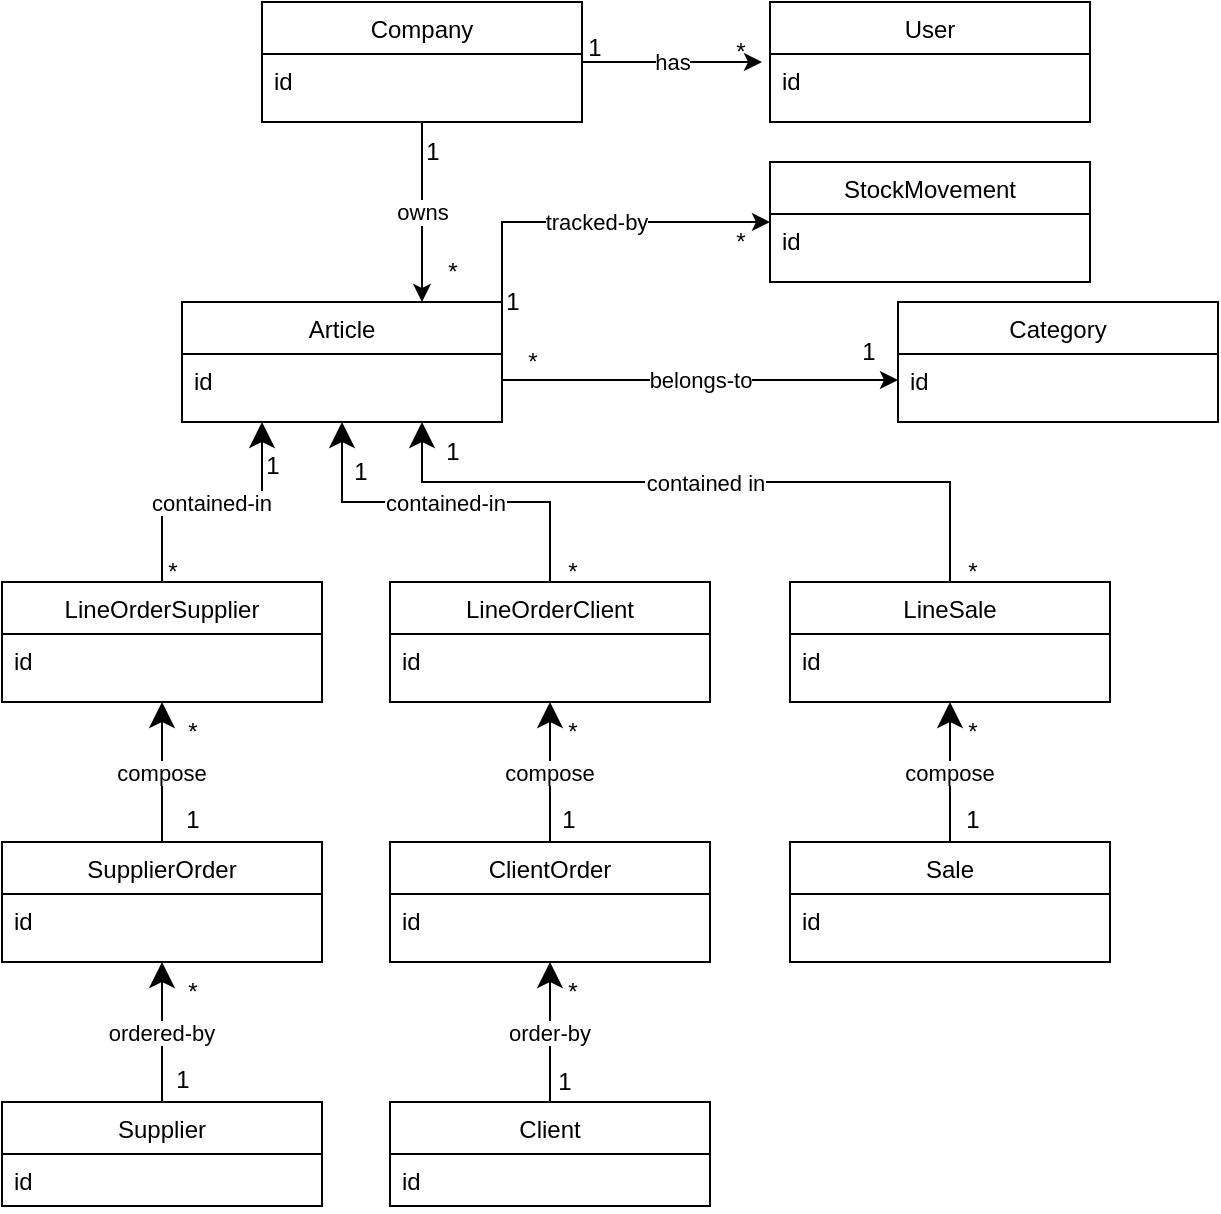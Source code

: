 <mxfile version="22.1.18" type="device">
  <diagram id="C5RBs43oDa-KdzZeNtuy" name="Page-1">
    <mxGraphModel dx="1026" dy="719" grid="1" gridSize="10" guides="1" tooltips="1" connect="1" arrows="1" fold="1" page="1" pageScale="1" pageWidth="827" pageHeight="1169" math="0" shadow="0">
      <root>
        <mxCell id="WIyWlLk6GJQsqaUBKTNV-0" />
        <mxCell id="WIyWlLk6GJQsqaUBKTNV-1" parent="WIyWlLk6GJQsqaUBKTNV-0" />
        <mxCell id="TFZCUqQbVnxBgaZMZ7cC-54" value="belongs-to" style="edgeStyle=orthogonalEdgeStyle;rounded=0;orthogonalLoop=1;jettySize=auto;html=1;entryX=0;entryY=0.5;entryDx=0;entryDy=0;" edge="1" parent="WIyWlLk6GJQsqaUBKTNV-1" source="zkfFHV4jXpPFQw0GAbJ--0" target="zkfFHV4jXpPFQw0GAbJ--19">
          <mxGeometry relative="1" as="geometry">
            <Array as="points">
              <mxPoint x="390" y="269" />
              <mxPoint x="390" y="269" />
            </Array>
          </mxGeometry>
        </mxCell>
        <mxCell id="zkfFHV4jXpPFQw0GAbJ--0" value="Article" style="swimlane;fontStyle=0;align=center;verticalAlign=top;childLayout=stackLayout;horizontal=1;startSize=26;horizontalStack=0;resizeParent=1;resizeLast=0;collapsible=1;marginBottom=0;rounded=0;shadow=0;strokeWidth=1;" parent="WIyWlLk6GJQsqaUBKTNV-1" vertex="1">
          <mxGeometry x="180" y="230" width="160" height="60" as="geometry">
            <mxRectangle x="230" y="140" width="160" height="26" as="alternateBounds" />
          </mxGeometry>
        </mxCell>
        <mxCell id="zkfFHV4jXpPFQw0GAbJ--8" value="id" style="text;align=left;verticalAlign=top;spacingLeft=4;spacingRight=4;overflow=hidden;rotatable=0;points=[[0,0.5],[1,0.5]];portConstraint=eastwest;rounded=0;shadow=0;html=0;" parent="zkfFHV4jXpPFQw0GAbJ--0" vertex="1">
          <mxGeometry y="26" width="160" height="26" as="geometry" />
        </mxCell>
        <mxCell id="zkfFHV4jXpPFQw0GAbJ--6" value="LineOrderClient" style="swimlane;fontStyle=0;align=center;verticalAlign=top;childLayout=stackLayout;horizontal=1;startSize=26;horizontalStack=0;resizeParent=1;resizeLast=0;collapsible=1;marginBottom=0;rounded=0;shadow=0;strokeWidth=1;" parent="WIyWlLk6GJQsqaUBKTNV-1" vertex="1">
          <mxGeometry x="284" y="370" width="160" height="60" as="geometry">
            <mxRectangle x="130" y="380" width="160" height="26" as="alternateBounds" />
          </mxGeometry>
        </mxCell>
        <mxCell id="zkfFHV4jXpPFQw0GAbJ--7" value="id" style="text;align=left;verticalAlign=top;spacingLeft=4;spacingRight=4;overflow=hidden;rotatable=0;points=[[0,0.5],[1,0.5]];portConstraint=eastwest;" parent="zkfFHV4jXpPFQw0GAbJ--6" vertex="1">
          <mxGeometry y="26" width="160" height="26" as="geometry" />
        </mxCell>
        <mxCell id="zkfFHV4jXpPFQw0GAbJ--12" value="contained-in" style="endArrow=classic;endSize=10;endFill=1;shadow=0;strokeWidth=1;rounded=0;edgeStyle=elbowEdgeStyle;elbow=vertical;" parent="WIyWlLk6GJQsqaUBKTNV-1" source="zkfFHV4jXpPFQw0GAbJ--6" target="zkfFHV4jXpPFQw0GAbJ--0" edge="1">
          <mxGeometry width="160" relative="1" as="geometry">
            <mxPoint x="230" y="313" as="sourcePoint" />
            <mxPoint x="230" y="313" as="targetPoint" />
          </mxGeometry>
        </mxCell>
        <mxCell id="zkfFHV4jXpPFQw0GAbJ--17" value="Category" style="swimlane;fontStyle=0;align=center;verticalAlign=top;childLayout=stackLayout;horizontal=1;startSize=26;horizontalStack=0;resizeParent=1;resizeLast=0;collapsible=1;marginBottom=0;rounded=0;shadow=0;strokeWidth=1;" parent="WIyWlLk6GJQsqaUBKTNV-1" vertex="1">
          <mxGeometry x="538" y="230" width="160" height="60" as="geometry">
            <mxRectangle x="550" y="140" width="160" height="26" as="alternateBounds" />
          </mxGeometry>
        </mxCell>
        <mxCell id="zkfFHV4jXpPFQw0GAbJ--19" value="id" style="text;align=left;verticalAlign=top;spacingLeft=4;spacingRight=4;overflow=hidden;rotatable=0;points=[[0,0.5],[1,0.5]];portConstraint=eastwest;rounded=0;shadow=0;html=0;" parent="zkfFHV4jXpPFQw0GAbJ--17" vertex="1">
          <mxGeometry y="26" width="160" height="26" as="geometry" />
        </mxCell>
        <mxCell id="TFZCUqQbVnxBgaZMZ7cC-2" value="ClientOrder" style="swimlane;fontStyle=0;align=center;verticalAlign=top;childLayout=stackLayout;horizontal=1;startSize=26;horizontalStack=0;resizeParent=1;resizeLast=0;collapsible=1;marginBottom=0;rounded=0;shadow=0;strokeWidth=1;" vertex="1" parent="WIyWlLk6GJQsqaUBKTNV-1">
          <mxGeometry x="284" y="500" width="160" height="60" as="geometry">
            <mxRectangle x="130" y="380" width="160" height="26" as="alternateBounds" />
          </mxGeometry>
        </mxCell>
        <mxCell id="TFZCUqQbVnxBgaZMZ7cC-3" value="id" style="text;align=left;verticalAlign=top;spacingLeft=4;spacingRight=4;overflow=hidden;rotatable=0;points=[[0,0.5],[1,0.5]];portConstraint=eastwest;" vertex="1" parent="TFZCUqQbVnxBgaZMZ7cC-2">
          <mxGeometry y="26" width="160" height="26" as="geometry" />
        </mxCell>
        <mxCell id="TFZCUqQbVnxBgaZMZ7cC-4" value="compose" style="endArrow=classic;endSize=10;endFill=1;shadow=0;strokeWidth=1;rounded=0;edgeStyle=elbowEdgeStyle;elbow=vertical;" edge="1" parent="WIyWlLk6GJQsqaUBKTNV-1" source="TFZCUqQbVnxBgaZMZ7cC-2">
          <mxGeometry width="160" relative="1" as="geometry">
            <mxPoint x="230" y="443" as="sourcePoint" />
            <mxPoint x="364" y="430" as="targetPoint" />
          </mxGeometry>
        </mxCell>
        <mxCell id="TFZCUqQbVnxBgaZMZ7cC-5" value="Client" style="swimlane;fontStyle=0;align=center;verticalAlign=top;childLayout=stackLayout;horizontal=1;startSize=26;horizontalStack=0;resizeParent=1;resizeLast=0;collapsible=1;marginBottom=0;rounded=0;shadow=0;strokeWidth=1;" vertex="1" parent="WIyWlLk6GJQsqaUBKTNV-1">
          <mxGeometry x="284" y="630" width="160" height="52" as="geometry">
            <mxRectangle x="130" y="380" width="160" height="26" as="alternateBounds" />
          </mxGeometry>
        </mxCell>
        <mxCell id="TFZCUqQbVnxBgaZMZ7cC-6" value="id" style="text;align=left;verticalAlign=top;spacingLeft=4;spacingRight=4;overflow=hidden;rotatable=0;points=[[0,0.5],[1,0.5]];portConstraint=eastwest;" vertex="1" parent="TFZCUqQbVnxBgaZMZ7cC-5">
          <mxGeometry y="26" width="160" height="26" as="geometry" />
        </mxCell>
        <mxCell id="TFZCUqQbVnxBgaZMZ7cC-7" value="order-by" style="endArrow=classic;endSize=10;endFill=1;shadow=0;strokeWidth=1;rounded=0;edgeStyle=elbowEdgeStyle;elbow=vertical;" edge="1" parent="WIyWlLk6GJQsqaUBKTNV-1" source="TFZCUqQbVnxBgaZMZ7cC-5">
          <mxGeometry width="160" relative="1" as="geometry">
            <mxPoint x="230" y="573" as="sourcePoint" />
            <mxPoint x="364" y="560" as="targetPoint" />
          </mxGeometry>
        </mxCell>
        <mxCell id="TFZCUqQbVnxBgaZMZ7cC-8" value="LineOrderSupplier" style="swimlane;fontStyle=0;align=center;verticalAlign=top;childLayout=stackLayout;horizontal=1;startSize=26;horizontalStack=0;resizeParent=1;resizeLast=0;collapsible=1;marginBottom=0;rounded=0;shadow=0;strokeWidth=1;" vertex="1" parent="WIyWlLk6GJQsqaUBKTNV-1">
          <mxGeometry x="90" y="370" width="160" height="60" as="geometry">
            <mxRectangle x="130" y="380" width="160" height="26" as="alternateBounds" />
          </mxGeometry>
        </mxCell>
        <mxCell id="TFZCUqQbVnxBgaZMZ7cC-9" value="id" style="text;align=left;verticalAlign=top;spacingLeft=4;spacingRight=4;overflow=hidden;rotatable=0;points=[[0,0.5],[1,0.5]];portConstraint=eastwest;" vertex="1" parent="TFZCUqQbVnxBgaZMZ7cC-8">
          <mxGeometry y="26" width="160" height="26" as="geometry" />
        </mxCell>
        <mxCell id="TFZCUqQbVnxBgaZMZ7cC-10" value="contained-in" style="endArrow=classic;endSize=10;endFill=1;shadow=0;strokeWidth=1;rounded=0;edgeStyle=elbowEdgeStyle;elbow=vertical;entryX=0.25;entryY=1;entryDx=0;entryDy=0;" edge="1" parent="WIyWlLk6GJQsqaUBKTNV-1" source="TFZCUqQbVnxBgaZMZ7cC-8" target="zkfFHV4jXpPFQw0GAbJ--0">
          <mxGeometry width="160" relative="1" as="geometry">
            <mxPoint x="36" y="313" as="sourcePoint" />
            <mxPoint x="170" y="300" as="targetPoint" />
          </mxGeometry>
        </mxCell>
        <mxCell id="TFZCUqQbVnxBgaZMZ7cC-11" value="SupplierOrder" style="swimlane;fontStyle=0;align=center;verticalAlign=top;childLayout=stackLayout;horizontal=1;startSize=26;horizontalStack=0;resizeParent=1;resizeLast=0;collapsible=1;marginBottom=0;rounded=0;shadow=0;strokeWidth=1;" vertex="1" parent="WIyWlLk6GJQsqaUBKTNV-1">
          <mxGeometry x="90" y="500" width="160" height="60" as="geometry">
            <mxRectangle x="130" y="380" width="160" height="26" as="alternateBounds" />
          </mxGeometry>
        </mxCell>
        <mxCell id="TFZCUqQbVnxBgaZMZ7cC-12" value="id" style="text;align=left;verticalAlign=top;spacingLeft=4;spacingRight=4;overflow=hidden;rotatable=0;points=[[0,0.5],[1,0.5]];portConstraint=eastwest;" vertex="1" parent="TFZCUqQbVnxBgaZMZ7cC-11">
          <mxGeometry y="26" width="160" height="26" as="geometry" />
        </mxCell>
        <mxCell id="TFZCUqQbVnxBgaZMZ7cC-13" value="compose" style="endArrow=classic;endSize=10;endFill=1;shadow=0;strokeWidth=1;rounded=0;edgeStyle=elbowEdgeStyle;elbow=vertical;" edge="1" parent="WIyWlLk6GJQsqaUBKTNV-1" source="TFZCUqQbVnxBgaZMZ7cC-11">
          <mxGeometry width="160" relative="1" as="geometry">
            <mxPoint x="36" y="443" as="sourcePoint" />
            <mxPoint x="170" y="430" as="targetPoint" />
          </mxGeometry>
        </mxCell>
        <mxCell id="TFZCUqQbVnxBgaZMZ7cC-14" value="Supplier" style="swimlane;fontStyle=0;align=center;verticalAlign=top;childLayout=stackLayout;horizontal=1;startSize=26;horizontalStack=0;resizeParent=1;resizeLast=0;collapsible=1;marginBottom=0;rounded=0;shadow=0;strokeWidth=1;" vertex="1" parent="WIyWlLk6GJQsqaUBKTNV-1">
          <mxGeometry x="90" y="630" width="160" height="52" as="geometry">
            <mxRectangle x="130" y="380" width="160" height="26" as="alternateBounds" />
          </mxGeometry>
        </mxCell>
        <mxCell id="TFZCUqQbVnxBgaZMZ7cC-15" value="id" style="text;align=left;verticalAlign=top;spacingLeft=4;spacingRight=4;overflow=hidden;rotatable=0;points=[[0,0.5],[1,0.5]];portConstraint=eastwest;" vertex="1" parent="TFZCUqQbVnxBgaZMZ7cC-14">
          <mxGeometry y="26" width="160" height="26" as="geometry" />
        </mxCell>
        <mxCell id="TFZCUqQbVnxBgaZMZ7cC-16" value="ordered-by" style="endArrow=classic;endSize=10;endFill=1;shadow=0;strokeWidth=1;rounded=0;edgeStyle=elbowEdgeStyle;elbow=vertical;" edge="1" parent="WIyWlLk6GJQsqaUBKTNV-1" source="TFZCUqQbVnxBgaZMZ7cC-14">
          <mxGeometry width="160" relative="1" as="geometry">
            <mxPoint x="36" y="573" as="sourcePoint" />
            <mxPoint x="170" y="560" as="targetPoint" />
          </mxGeometry>
        </mxCell>
        <mxCell id="TFZCUqQbVnxBgaZMZ7cC-43" value="LineSale" style="swimlane;fontStyle=0;align=center;verticalAlign=top;childLayout=stackLayout;horizontal=1;startSize=26;horizontalStack=0;resizeParent=1;resizeLast=0;collapsible=1;marginBottom=0;rounded=0;shadow=0;strokeWidth=1;" vertex="1" parent="WIyWlLk6GJQsqaUBKTNV-1">
          <mxGeometry x="484" y="370" width="160" height="60" as="geometry">
            <mxRectangle x="130" y="380" width="160" height="26" as="alternateBounds" />
          </mxGeometry>
        </mxCell>
        <mxCell id="TFZCUqQbVnxBgaZMZ7cC-44" value="id" style="text;align=left;verticalAlign=top;spacingLeft=4;spacingRight=4;overflow=hidden;rotatable=0;points=[[0,0.5],[1,0.5]];portConstraint=eastwest;" vertex="1" parent="TFZCUqQbVnxBgaZMZ7cC-43">
          <mxGeometry y="26" width="160" height="26" as="geometry" />
        </mxCell>
        <mxCell id="TFZCUqQbVnxBgaZMZ7cC-45" value="contained in" style="endArrow=classic;endSize=10;endFill=1;shadow=0;strokeWidth=1;rounded=0;edgeStyle=elbowEdgeStyle;elbow=vertical;entryX=0.75;entryY=1;entryDx=0;entryDy=0;" edge="1" parent="WIyWlLk6GJQsqaUBKTNV-1" source="TFZCUqQbVnxBgaZMZ7cC-43" target="zkfFHV4jXpPFQw0GAbJ--0">
          <mxGeometry width="160" relative="1" as="geometry">
            <mxPoint x="430" y="313" as="sourcePoint" />
            <mxPoint x="460" y="290" as="targetPoint" />
            <Array as="points">
              <mxPoint x="430" y="320" />
            </Array>
          </mxGeometry>
        </mxCell>
        <mxCell id="TFZCUqQbVnxBgaZMZ7cC-47" value="Sale" style="swimlane;fontStyle=0;align=center;verticalAlign=top;childLayout=stackLayout;horizontal=1;startSize=26;horizontalStack=0;resizeParent=1;resizeLast=0;collapsible=1;marginBottom=0;rounded=0;shadow=0;strokeWidth=1;" vertex="1" parent="WIyWlLk6GJQsqaUBKTNV-1">
          <mxGeometry x="484" y="500" width="160" height="60" as="geometry">
            <mxRectangle x="130" y="380" width="160" height="26" as="alternateBounds" />
          </mxGeometry>
        </mxCell>
        <mxCell id="TFZCUqQbVnxBgaZMZ7cC-48" value="id" style="text;align=left;verticalAlign=top;spacingLeft=4;spacingRight=4;overflow=hidden;rotatable=0;points=[[0,0.5],[1,0.5]];portConstraint=eastwest;" vertex="1" parent="TFZCUqQbVnxBgaZMZ7cC-47">
          <mxGeometry y="26" width="160" height="26" as="geometry" />
        </mxCell>
        <mxCell id="TFZCUqQbVnxBgaZMZ7cC-49" value="compose" style="endArrow=classic;endSize=10;endFill=1;shadow=0;strokeWidth=1;rounded=0;edgeStyle=elbowEdgeStyle;elbow=vertical;" edge="1" parent="WIyWlLk6GJQsqaUBKTNV-1" source="TFZCUqQbVnxBgaZMZ7cC-47">
          <mxGeometry width="160" relative="1" as="geometry">
            <mxPoint x="430" y="443" as="sourcePoint" />
            <mxPoint x="564" y="430" as="targetPoint" />
          </mxGeometry>
        </mxCell>
        <mxCell id="TFZCUqQbVnxBgaZMZ7cC-66" value="owns" style="edgeStyle=orthogonalEdgeStyle;rounded=0;orthogonalLoop=1;jettySize=auto;html=1;entryX=0.75;entryY=0;entryDx=0;entryDy=0;" edge="1" parent="WIyWlLk6GJQsqaUBKTNV-1" source="TFZCUqQbVnxBgaZMZ7cC-50" target="zkfFHV4jXpPFQw0GAbJ--0">
          <mxGeometry relative="1" as="geometry" />
        </mxCell>
        <mxCell id="TFZCUqQbVnxBgaZMZ7cC-56" value="*" style="text;html=1;align=center;verticalAlign=middle;resizable=0;points=[];autosize=1;strokeColor=none;fillColor=none;" vertex="1" parent="WIyWlLk6GJQsqaUBKTNV-1">
          <mxGeometry x="340" y="245" width="30" height="30" as="geometry" />
        </mxCell>
        <mxCell id="TFZCUqQbVnxBgaZMZ7cC-57" value="*" style="text;html=1;align=center;verticalAlign=middle;resizable=0;points=[];autosize=1;strokeColor=none;fillColor=none;" vertex="1" parent="WIyWlLk6GJQsqaUBKTNV-1">
          <mxGeometry x="360" y="350" width="30" height="30" as="geometry" />
        </mxCell>
        <mxCell id="TFZCUqQbVnxBgaZMZ7cC-58" value="*" style="text;html=1;align=center;verticalAlign=middle;resizable=0;points=[];autosize=1;strokeColor=none;fillColor=none;" vertex="1" parent="WIyWlLk6GJQsqaUBKTNV-1">
          <mxGeometry x="160" y="350" width="30" height="30" as="geometry" />
        </mxCell>
        <mxCell id="TFZCUqQbVnxBgaZMZ7cC-59" value="*" style="text;html=1;align=center;verticalAlign=middle;resizable=0;points=[];autosize=1;strokeColor=none;fillColor=none;" vertex="1" parent="WIyWlLk6GJQsqaUBKTNV-1">
          <mxGeometry x="560" y="350" width="30" height="30" as="geometry" />
        </mxCell>
        <mxCell id="TFZCUqQbVnxBgaZMZ7cC-60" value="*" style="text;html=1;align=center;verticalAlign=middle;resizable=0;points=[];autosize=1;strokeColor=none;fillColor=none;" vertex="1" parent="WIyWlLk6GJQsqaUBKTNV-1">
          <mxGeometry x="360" y="430" width="30" height="30" as="geometry" />
        </mxCell>
        <mxCell id="TFZCUqQbVnxBgaZMZ7cC-61" value="*" style="text;html=1;align=center;verticalAlign=middle;resizable=0;points=[];autosize=1;strokeColor=none;fillColor=none;" vertex="1" parent="WIyWlLk6GJQsqaUBKTNV-1">
          <mxGeometry x="360" y="560" width="30" height="30" as="geometry" />
        </mxCell>
        <mxCell id="TFZCUqQbVnxBgaZMZ7cC-62" value="*" style="text;html=1;align=center;verticalAlign=middle;resizable=0;points=[];autosize=1;strokeColor=none;fillColor=none;" vertex="1" parent="WIyWlLk6GJQsqaUBKTNV-1">
          <mxGeometry x="170" y="560" width="30" height="30" as="geometry" />
        </mxCell>
        <mxCell id="TFZCUqQbVnxBgaZMZ7cC-63" value="*" style="text;html=1;align=center;verticalAlign=middle;resizable=0;points=[];autosize=1;strokeColor=none;fillColor=none;" vertex="1" parent="WIyWlLk6GJQsqaUBKTNV-1">
          <mxGeometry x="170" y="430" width="30" height="30" as="geometry" />
        </mxCell>
        <mxCell id="TFZCUqQbVnxBgaZMZ7cC-69" value="1" style="text;html=1;align=center;verticalAlign=middle;resizable=0;points=[];autosize=1;strokeColor=none;fillColor=none;" vertex="1" parent="WIyWlLk6GJQsqaUBKTNV-1">
          <mxGeometry x="508" y="240" width="30" height="30" as="geometry" />
        </mxCell>
        <mxCell id="TFZCUqQbVnxBgaZMZ7cC-70" value="1" style="text;html=1;align=center;verticalAlign=middle;resizable=0;points=[];autosize=1;strokeColor=none;fillColor=none;" vertex="1" parent="WIyWlLk6GJQsqaUBKTNV-1">
          <mxGeometry x="300" y="290" width="30" height="30" as="geometry" />
        </mxCell>
        <mxCell id="TFZCUqQbVnxBgaZMZ7cC-71" value="1" style="text;html=1;align=center;verticalAlign=middle;resizable=0;points=[];autosize=1;strokeColor=none;fillColor=none;" vertex="1" parent="WIyWlLk6GJQsqaUBKTNV-1">
          <mxGeometry x="254" y="300" width="30" height="30" as="geometry" />
        </mxCell>
        <mxCell id="TFZCUqQbVnxBgaZMZ7cC-72" value="1" style="text;html=1;align=center;verticalAlign=middle;resizable=0;points=[];autosize=1;strokeColor=none;fillColor=none;" vertex="1" parent="WIyWlLk6GJQsqaUBKTNV-1">
          <mxGeometry x="210" y="297" width="30" height="30" as="geometry" />
        </mxCell>
        <mxCell id="TFZCUqQbVnxBgaZMZ7cC-73" value="1" style="text;html=1;align=center;verticalAlign=middle;resizable=0;points=[];autosize=1;strokeColor=none;fillColor=none;" vertex="1" parent="WIyWlLk6GJQsqaUBKTNV-1">
          <mxGeometry x="358" y="474" width="30" height="30" as="geometry" />
        </mxCell>
        <mxCell id="TFZCUqQbVnxBgaZMZ7cC-74" value="1" style="text;html=1;align=center;verticalAlign=middle;resizable=0;points=[];autosize=1;strokeColor=none;fillColor=none;" vertex="1" parent="WIyWlLk6GJQsqaUBKTNV-1">
          <mxGeometry x="560" y="474" width="30" height="30" as="geometry" />
        </mxCell>
        <mxCell id="TFZCUqQbVnxBgaZMZ7cC-76" value="1" style="text;html=1;align=center;verticalAlign=middle;resizable=0;points=[];autosize=1;strokeColor=none;fillColor=none;" vertex="1" parent="WIyWlLk6GJQsqaUBKTNV-1">
          <mxGeometry x="170" y="474" width="30" height="30" as="geometry" />
        </mxCell>
        <mxCell id="TFZCUqQbVnxBgaZMZ7cC-77" value="1" style="text;html=1;align=center;verticalAlign=middle;resizable=0;points=[];autosize=1;strokeColor=none;fillColor=none;" vertex="1" parent="WIyWlLk6GJQsqaUBKTNV-1">
          <mxGeometry x="165" y="604" width="30" height="30" as="geometry" />
        </mxCell>
        <mxCell id="TFZCUqQbVnxBgaZMZ7cC-78" value="1" style="text;html=1;align=center;verticalAlign=middle;resizable=0;points=[];autosize=1;strokeColor=none;fillColor=none;" vertex="1" parent="WIyWlLk6GJQsqaUBKTNV-1">
          <mxGeometry x="356" y="605" width="30" height="30" as="geometry" />
        </mxCell>
        <mxCell id="TFZCUqQbVnxBgaZMZ7cC-79" value="*" style="text;html=1;align=center;verticalAlign=middle;resizable=0;points=[];autosize=1;strokeColor=none;fillColor=none;" vertex="1" parent="WIyWlLk6GJQsqaUBKTNV-1">
          <mxGeometry x="560" y="430" width="30" height="30" as="geometry" />
        </mxCell>
        <mxCell id="TFZCUqQbVnxBgaZMZ7cC-81" value="*" style="text;html=1;align=center;verticalAlign=middle;resizable=0;points=[];autosize=1;strokeColor=none;fillColor=none;" vertex="1" parent="WIyWlLk6GJQsqaUBKTNV-1">
          <mxGeometry x="300" y="200" width="30" height="30" as="geometry" />
        </mxCell>
        <mxCell id="TFZCUqQbVnxBgaZMZ7cC-82" value="1" style="text;html=1;align=center;verticalAlign=middle;resizable=0;points=[];autosize=1;strokeColor=none;fillColor=none;" vertex="1" parent="WIyWlLk6GJQsqaUBKTNV-1">
          <mxGeometry x="290" y="140" width="30" height="30" as="geometry" />
        </mxCell>
        <mxCell id="TFZCUqQbVnxBgaZMZ7cC-83" value="" style="group" vertex="1" connectable="0" parent="WIyWlLk6GJQsqaUBKTNV-1">
          <mxGeometry x="220" y="80" width="414" height="60" as="geometry" />
        </mxCell>
        <mxCell id="TFZCUqQbVnxBgaZMZ7cC-50" value="Company" style="swimlane;fontStyle=0;align=center;verticalAlign=top;childLayout=stackLayout;horizontal=1;startSize=26;horizontalStack=0;resizeParent=1;resizeLast=0;collapsible=1;marginBottom=0;rounded=0;shadow=0;strokeWidth=1;" vertex="1" parent="TFZCUqQbVnxBgaZMZ7cC-83">
          <mxGeometry width="160" height="60" as="geometry">
            <mxRectangle x="230" y="140" width="160" height="26" as="alternateBounds" />
          </mxGeometry>
        </mxCell>
        <mxCell id="TFZCUqQbVnxBgaZMZ7cC-51" value="id" style="text;align=left;verticalAlign=top;spacingLeft=4;spacingRight=4;overflow=hidden;rotatable=0;points=[[0,0.5],[1,0.5]];portConstraint=eastwest;rounded=0;shadow=0;html=0;" vertex="1" parent="TFZCUqQbVnxBgaZMZ7cC-50">
          <mxGeometry y="26" width="160" height="26" as="geometry" />
        </mxCell>
        <mxCell id="TFZCUqQbVnxBgaZMZ7cC-52" value="User" style="swimlane;fontStyle=0;align=center;verticalAlign=top;childLayout=stackLayout;horizontal=1;startSize=26;horizontalStack=0;resizeParent=1;resizeLast=0;collapsible=1;marginBottom=0;rounded=0;shadow=0;strokeWidth=1;" vertex="1" parent="TFZCUqQbVnxBgaZMZ7cC-83">
          <mxGeometry x="254" width="160" height="60" as="geometry">
            <mxRectangle x="230" y="140" width="160" height="26" as="alternateBounds" />
          </mxGeometry>
        </mxCell>
        <mxCell id="TFZCUqQbVnxBgaZMZ7cC-53" value="id" style="text;align=left;verticalAlign=top;spacingLeft=4;spacingRight=4;overflow=hidden;rotatable=0;points=[[0,0.5],[1,0.5]];portConstraint=eastwest;rounded=0;shadow=0;html=0;" vertex="1" parent="TFZCUqQbVnxBgaZMZ7cC-52">
          <mxGeometry y="26" width="160" height="26" as="geometry" />
        </mxCell>
        <mxCell id="TFZCUqQbVnxBgaZMZ7cC-64" value="has" style="edgeStyle=orthogonalEdgeStyle;rounded=0;orthogonalLoop=1;jettySize=auto;html=1;entryX=-0.025;entryY=0.154;entryDx=0;entryDy=0;entryPerimeter=0;" edge="1" parent="TFZCUqQbVnxBgaZMZ7cC-83" source="TFZCUqQbVnxBgaZMZ7cC-50" target="TFZCUqQbVnxBgaZMZ7cC-53">
          <mxGeometry relative="1" as="geometry" />
        </mxCell>
        <mxCell id="TFZCUqQbVnxBgaZMZ7cC-65" value="*" style="text;html=1;align=center;verticalAlign=middle;resizable=0;points=[];autosize=1;strokeColor=none;fillColor=none;" vertex="1" parent="TFZCUqQbVnxBgaZMZ7cC-83">
          <mxGeometry x="224" y="10" width="30" height="30" as="geometry" />
        </mxCell>
        <mxCell id="TFZCUqQbVnxBgaZMZ7cC-67" value="1" style="text;html=1;align=center;verticalAlign=middle;resizable=0;points=[];autosize=1;strokeColor=none;fillColor=none;" vertex="1" parent="TFZCUqQbVnxBgaZMZ7cC-83">
          <mxGeometry x="151" y="8" width="30" height="30" as="geometry" />
        </mxCell>
        <mxCell id="TFZCUqQbVnxBgaZMZ7cC-86" value="tracked-by" style="edgeStyle=orthogonalEdgeStyle;rounded=0;orthogonalLoop=1;jettySize=auto;html=1;entryX=1;entryY=0;entryDx=0;entryDy=0;endArrow=none;endFill=0;startArrow=classic;startFill=1;" edge="1" parent="WIyWlLk6GJQsqaUBKTNV-1" source="TFZCUqQbVnxBgaZMZ7cC-84" target="zkfFHV4jXpPFQw0GAbJ--0">
          <mxGeometry relative="1" as="geometry" />
        </mxCell>
        <mxCell id="TFZCUqQbVnxBgaZMZ7cC-84" value="StockMovement" style="swimlane;fontStyle=0;align=center;verticalAlign=top;childLayout=stackLayout;horizontal=1;startSize=26;horizontalStack=0;resizeParent=1;resizeLast=0;collapsible=1;marginBottom=0;rounded=0;shadow=0;strokeWidth=1;" vertex="1" parent="WIyWlLk6GJQsqaUBKTNV-1">
          <mxGeometry x="474" y="160" width="160" height="60" as="geometry">
            <mxRectangle x="230" y="140" width="160" height="26" as="alternateBounds" />
          </mxGeometry>
        </mxCell>
        <mxCell id="TFZCUqQbVnxBgaZMZ7cC-85" value="id" style="text;align=left;verticalAlign=top;spacingLeft=4;spacingRight=4;overflow=hidden;rotatable=0;points=[[0,0.5],[1,0.5]];portConstraint=eastwest;rounded=0;shadow=0;html=0;" vertex="1" parent="TFZCUqQbVnxBgaZMZ7cC-84">
          <mxGeometry y="26" width="160" height="26" as="geometry" />
        </mxCell>
        <mxCell id="TFZCUqQbVnxBgaZMZ7cC-87" value="1" style="text;html=1;align=center;verticalAlign=middle;resizable=0;points=[];autosize=1;strokeColor=none;fillColor=none;" vertex="1" parent="WIyWlLk6GJQsqaUBKTNV-1">
          <mxGeometry x="330" y="215" width="30" height="30" as="geometry" />
        </mxCell>
        <mxCell id="TFZCUqQbVnxBgaZMZ7cC-88" value="*" style="text;html=1;align=center;verticalAlign=middle;resizable=0;points=[];autosize=1;strokeColor=none;fillColor=none;" vertex="1" parent="WIyWlLk6GJQsqaUBKTNV-1">
          <mxGeometry x="444" y="185" width="30" height="30" as="geometry" />
        </mxCell>
      </root>
    </mxGraphModel>
  </diagram>
</mxfile>
